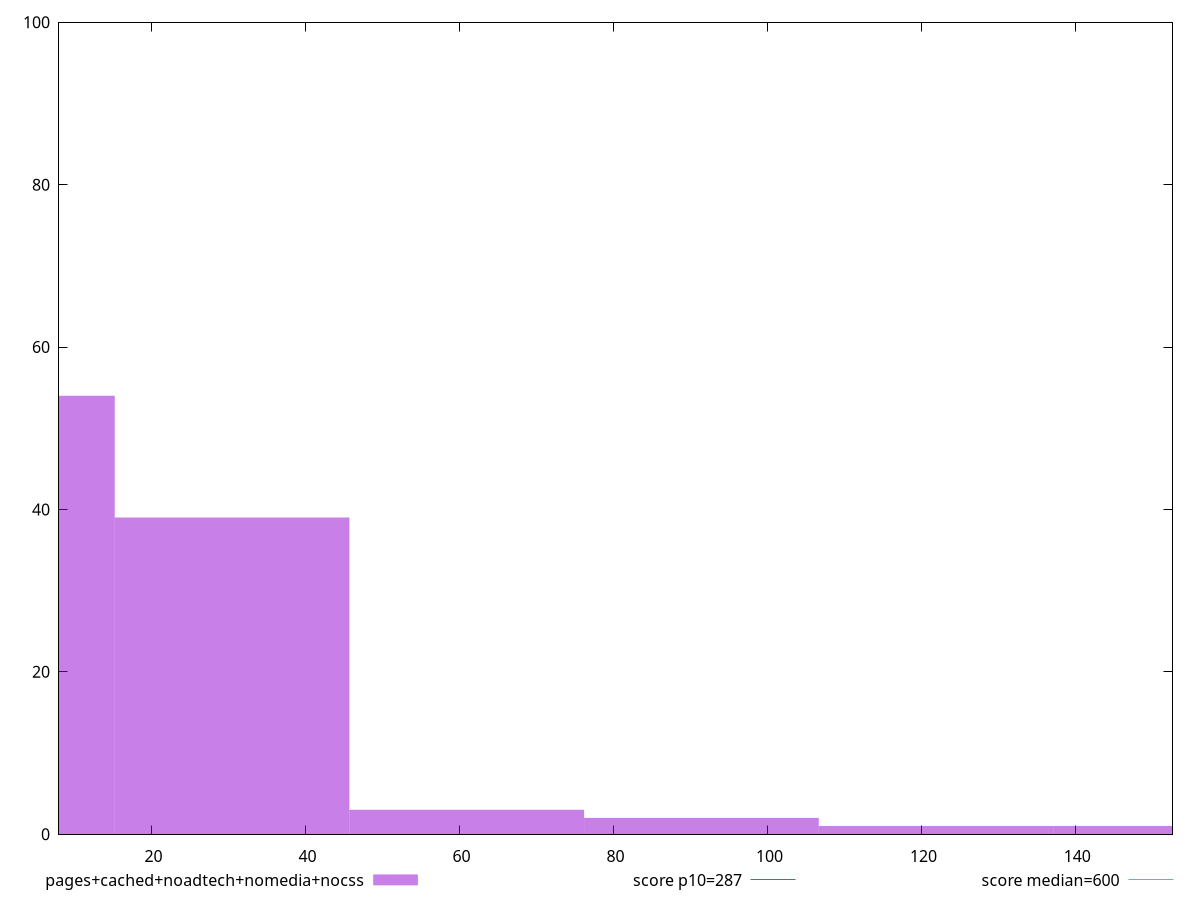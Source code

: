 reset

$pagesCachedNoadtechNomediaNocss <<EOF
60.95730754555102 3
30.47865377277551 39
152.39326886387755 1
0 54
91.43596131832652 2
121.91461509110204 1
EOF

set key outside below
set boxwidth 30.47865377277551
set xrange [8:152.6139999999997]
set yrange [0:100]
set trange [0:100]
set style fill transparent solid 0.5 noborder

set parametric
set terminal svg size 640, 490 enhanced background rgb 'white'
set output "report_00019_2021-02-10T18-14-37.922Z//total-blocking-time/comparison/histogram/4_vs_5.svg"

plot $pagesCachedNoadtechNomediaNocss title "pages+cached+noadtech+nomedia+nocss" with boxes, \
     287,t title "score p10=287", \
     600,t title "score median=600"

reset
